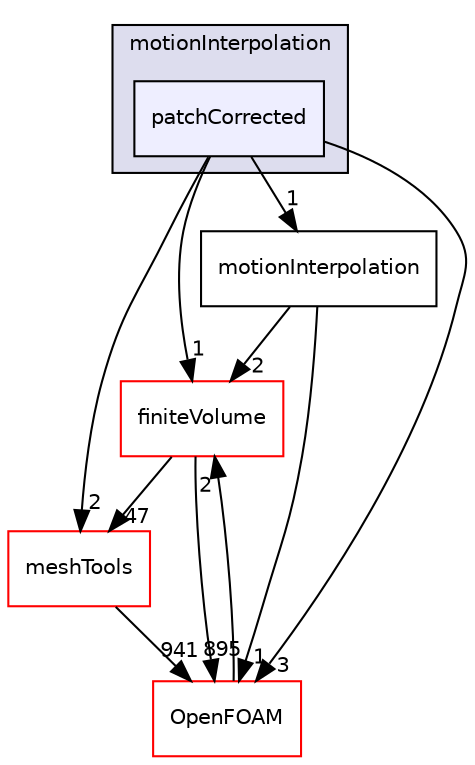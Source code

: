 digraph "src/fvMotionSolver/motionInterpolation/patchCorrected" {
  bgcolor=transparent;
  compound=true
  node [ fontsize="10", fontname="Helvetica"];
  edge [ labelfontsize="10", labelfontname="Helvetica"];
  subgraph clusterdir_dd25a7eb27a0c569fbd4e8c3e1ef4a47 {
    graph [ bgcolor="#ddddee", pencolor="black", label="motionInterpolation" fontname="Helvetica", fontsize="10", URL="dir_dd25a7eb27a0c569fbd4e8c3e1ef4a47.html"]
  dir_feccc95c3b0cf1164f3efbb7e660cd14 [shape=box, label="patchCorrected", style="filled", fillcolor="#eeeeff", pencolor="black", URL="dir_feccc95c3b0cf1164f3efbb7e660cd14.html"];
  }
  dir_9bd15774b555cf7259a6fa18f99fe99b [shape=box label="finiteVolume" color="red" URL="dir_9bd15774b555cf7259a6fa18f99fe99b.html"];
  dir_ae30ad0bef50cf391b24c614251bb9fd [shape=box label="meshTools" color="red" URL="dir_ae30ad0bef50cf391b24c614251bb9fd.html"];
  dir_318b321eec65d2a928ae5e2bdd4105c8 [shape=box label="motionInterpolation" URL="dir_318b321eec65d2a928ae5e2bdd4105c8.html"];
  dir_c5473ff19b20e6ec4dfe5c310b3778a8 [shape=box label="OpenFOAM" color="red" URL="dir_c5473ff19b20e6ec4dfe5c310b3778a8.html"];
  dir_9bd15774b555cf7259a6fa18f99fe99b->dir_ae30ad0bef50cf391b24c614251bb9fd [headlabel="47", labeldistance=1.5 headhref="dir_000814_001949.html"];
  dir_9bd15774b555cf7259a6fa18f99fe99b->dir_c5473ff19b20e6ec4dfe5c310b3778a8 [headlabel="895", labeldistance=1.5 headhref="dir_000814_002151.html"];
  dir_ae30ad0bef50cf391b24c614251bb9fd->dir_c5473ff19b20e6ec4dfe5c310b3778a8 [headlabel="941", labeldistance=1.5 headhref="dir_001949_002151.html"];
  dir_feccc95c3b0cf1164f3efbb7e660cd14->dir_9bd15774b555cf7259a6fa18f99fe99b [headlabel="1", labeldistance=1.5 headhref="dir_001427_000814.html"];
  dir_feccc95c3b0cf1164f3efbb7e660cd14->dir_ae30ad0bef50cf391b24c614251bb9fd [headlabel="2", labeldistance=1.5 headhref="dir_001427_001949.html"];
  dir_feccc95c3b0cf1164f3efbb7e660cd14->dir_318b321eec65d2a928ae5e2bdd4105c8 [headlabel="1", labeldistance=1.5 headhref="dir_001427_001426.html"];
  dir_feccc95c3b0cf1164f3efbb7e660cd14->dir_c5473ff19b20e6ec4dfe5c310b3778a8 [headlabel="3", labeldistance=1.5 headhref="dir_001427_002151.html"];
  dir_318b321eec65d2a928ae5e2bdd4105c8->dir_9bd15774b555cf7259a6fa18f99fe99b [headlabel="2", labeldistance=1.5 headhref="dir_001426_000814.html"];
  dir_318b321eec65d2a928ae5e2bdd4105c8->dir_c5473ff19b20e6ec4dfe5c310b3778a8 [headlabel="1", labeldistance=1.5 headhref="dir_001426_002151.html"];
  dir_c5473ff19b20e6ec4dfe5c310b3778a8->dir_9bd15774b555cf7259a6fa18f99fe99b [headlabel="2", labeldistance=1.5 headhref="dir_002151_000814.html"];
}
